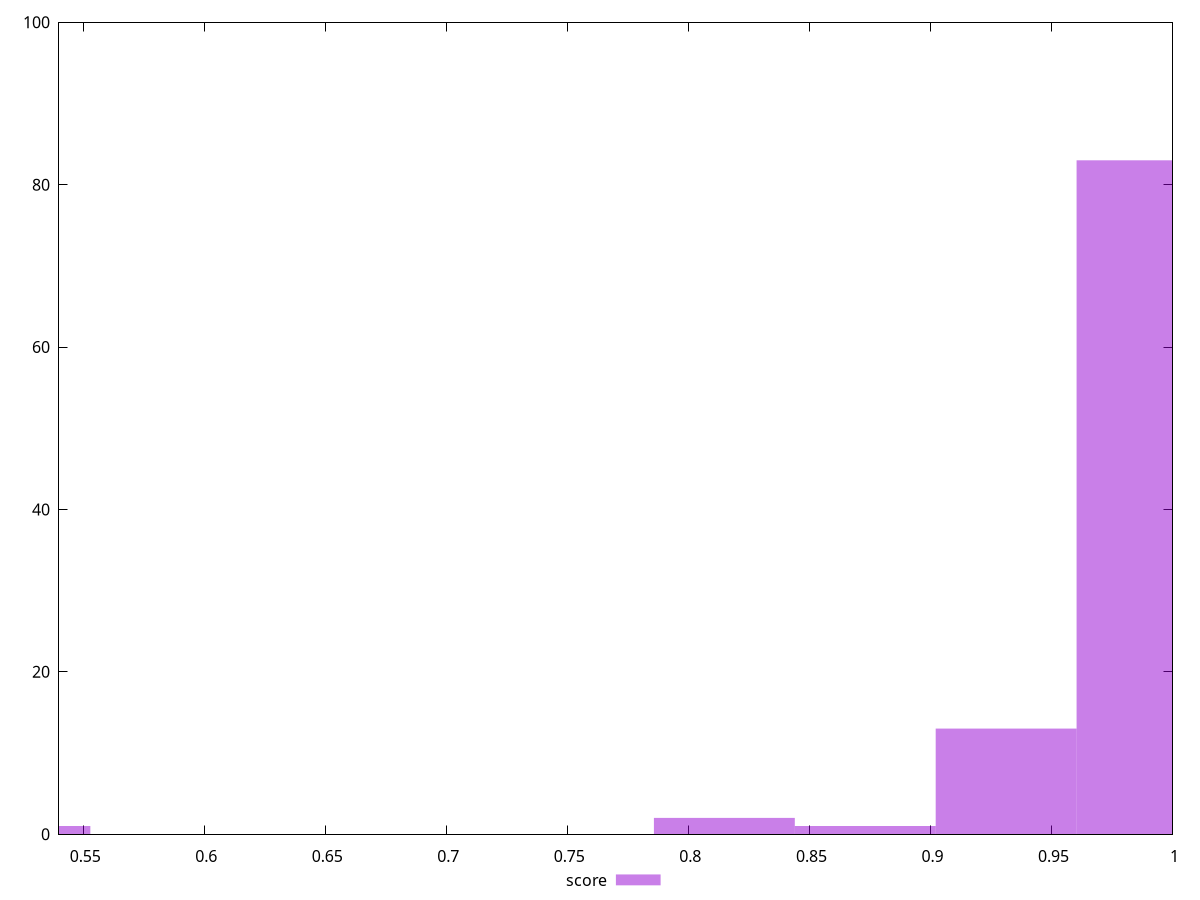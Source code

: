 reset

$score <<EOF
0.9894791791570791 83
0.9312745215596038 13
0.5238419183772771 1
0.8148652063646533 2
0.8730698639621285 1
EOF

set key outside below
set boxwidth 0.058204657597475236
set xrange [0.54:1]
set yrange [0:100]
set trange [0:100]
set style fill transparent solid 0.5 noborder
set terminal svg size 640, 490 enhanced background rgb 'white'
set output "reports/report_00030_2021-02-24T20-42-31.540Z/uses-http2/samples/astro/score/histogram.svg"

plot $score title "score" with boxes

reset
